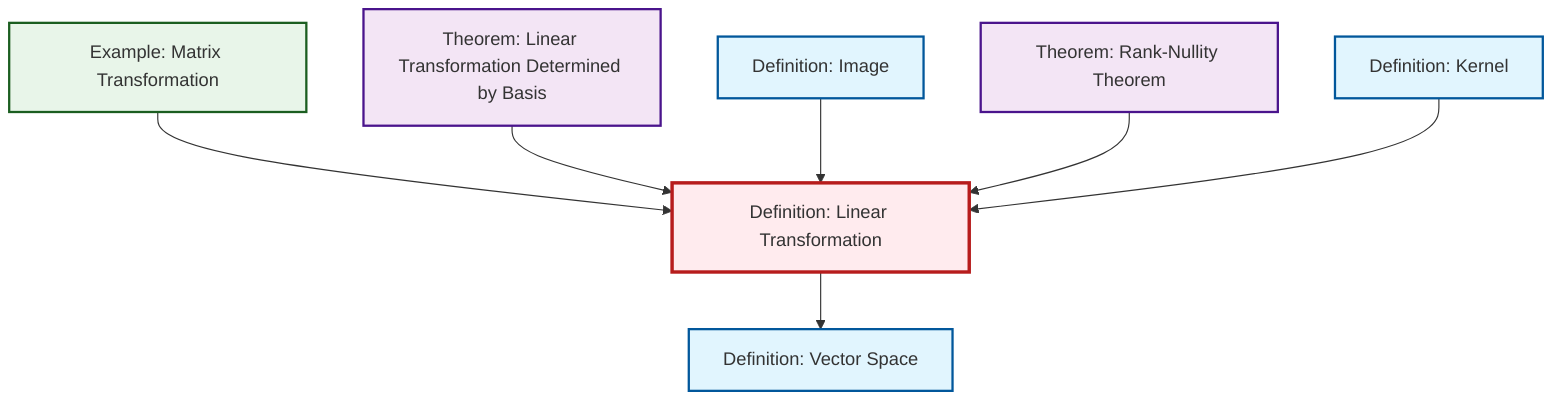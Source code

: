 graph TD
    classDef definition fill:#e1f5fe,stroke:#01579b,stroke-width:2px
    classDef theorem fill:#f3e5f5,stroke:#4a148c,stroke-width:2px
    classDef axiom fill:#fff3e0,stroke:#e65100,stroke-width:2px
    classDef example fill:#e8f5e9,stroke:#1b5e20,stroke-width:2px
    classDef current fill:#ffebee,stroke:#b71c1c,stroke-width:3px
    thm-rank-nullity["Theorem: Rank-Nullity Theorem"]:::theorem
    def-kernel["Definition: Kernel"]:::definition
    thm-linear-transformation-basis["Theorem: Linear Transformation Determined by Basis"]:::theorem
    ex-matrix-transformation["Example: Matrix Transformation"]:::example
    def-vector-space["Definition: Vector Space"]:::definition
    def-image["Definition: Image"]:::definition
    def-linear-transformation["Definition: Linear Transformation"]:::definition
    ex-matrix-transformation --> def-linear-transformation
    thm-linear-transformation-basis --> def-linear-transformation
    def-image --> def-linear-transformation
    def-linear-transformation --> def-vector-space
    thm-rank-nullity --> def-linear-transformation
    def-kernel --> def-linear-transformation
    class def-linear-transformation current